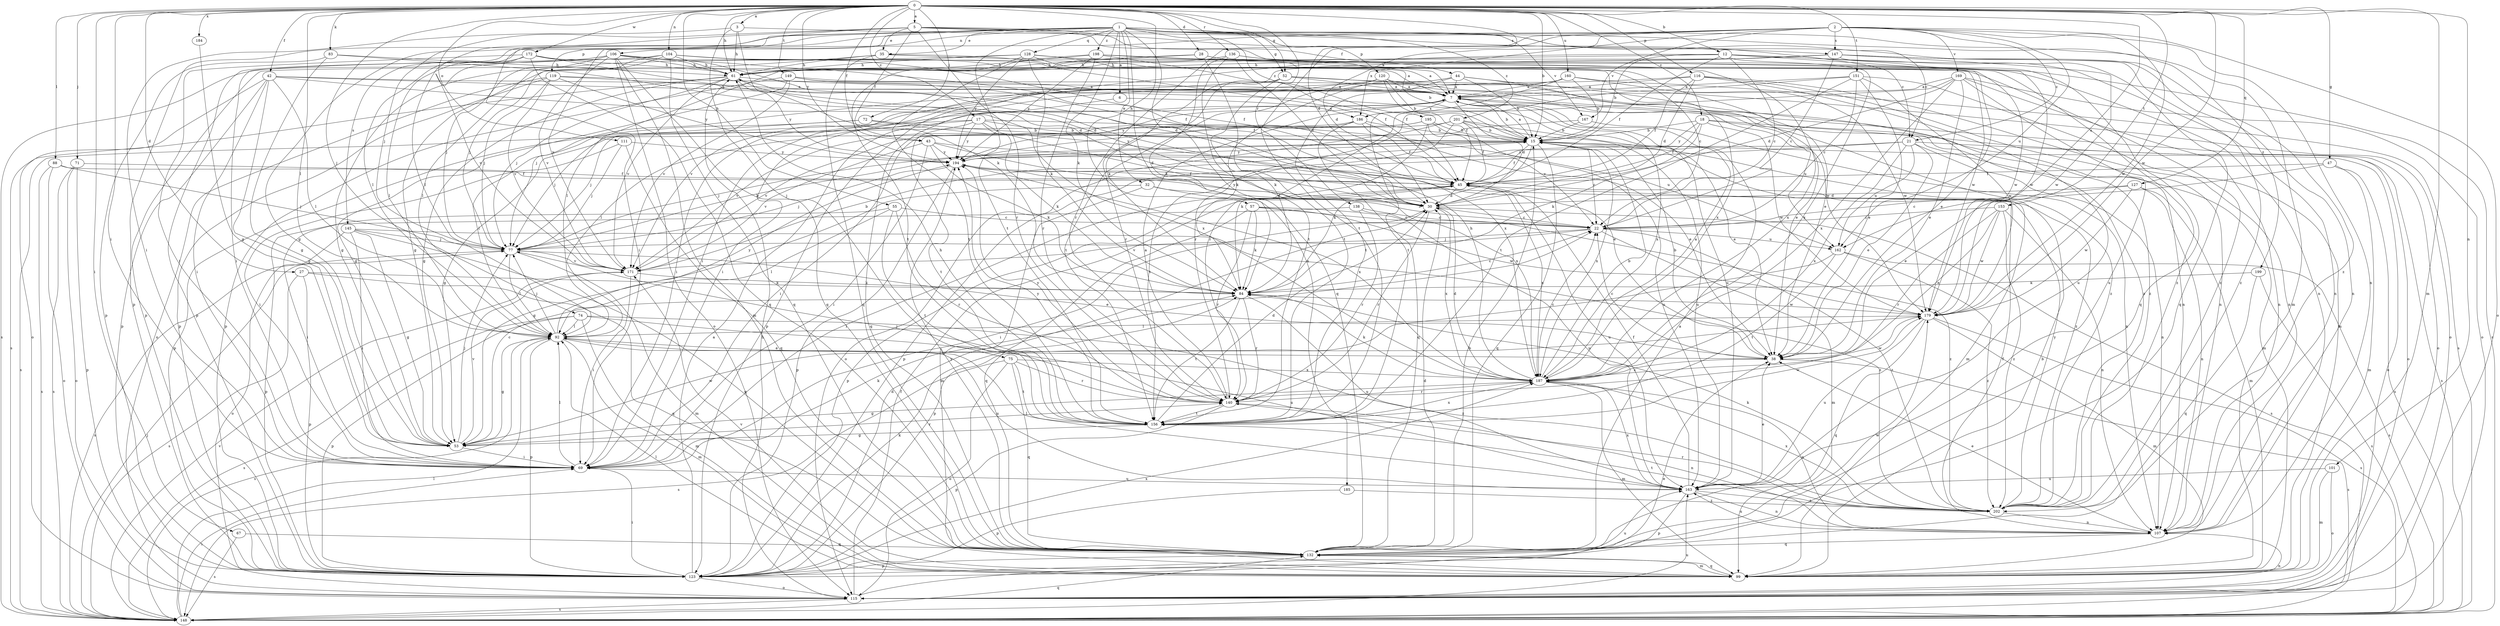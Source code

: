 strict digraph  {
0;
1;
2;
3;
5;
6;
7;
12;
15;
17;
18;
21;
22;
27;
28;
30;
32;
35;
38;
42;
43;
44;
45;
47;
52;
53;
55;
57;
61;
67;
69;
71;
72;
74;
75;
77;
83;
84;
88;
92;
99;
101;
104;
106;
107;
111;
115;
116;
119;
120;
123;
127;
128;
132;
136;
138;
140;
145;
147;
148;
149;
151;
153;
156;
160;
162;
163;
167;
169;
171;
172;
179;
184;
185;
186;
187;
194;
195;
198;
199;
201;
202;
0 -> 3  [label=a];
0 -> 5  [label=a];
0 -> 12  [label=b];
0 -> 15  [label=b];
0 -> 17  [label=c];
0 -> 18  [label=c];
0 -> 27  [label=d];
0 -> 28  [label=d];
0 -> 30  [label=d];
0 -> 42  [label=f];
0 -> 43  [label=f];
0 -> 47  [label=g];
0 -> 52  [label=g];
0 -> 55  [label=h];
0 -> 57  [label=h];
0 -> 61  [label=h];
0 -> 67  [label=i];
0 -> 69  [label=i];
0 -> 71  [label=j];
0 -> 72  [label=j];
0 -> 74  [label=j];
0 -> 83  [label=k];
0 -> 88  [label=l];
0 -> 92  [label=l];
0 -> 99  [label=m];
0 -> 101  [label=n];
0 -> 104  [label=n];
0 -> 111  [label=o];
0 -> 116  [label=p];
0 -> 127  [label=q];
0 -> 136  [label=r];
0 -> 138  [label=r];
0 -> 149  [label=t];
0 -> 151  [label=t];
0 -> 153  [label=t];
0 -> 160  [label=u];
0 -> 162  [label=u];
0 -> 172  [label=w];
0 -> 179  [label=w];
0 -> 184  [label=x];
0 -> 194  [label=y];
1 -> 6  [label=a];
1 -> 21  [label=c];
1 -> 32  [label=e];
1 -> 35  [label=e];
1 -> 52  [label=g];
1 -> 53  [label=g];
1 -> 84  [label=k];
1 -> 92  [label=l];
1 -> 99  [label=m];
1 -> 106  [label=n];
1 -> 119  [label=p];
1 -> 120  [label=p];
1 -> 123  [label=p];
1 -> 128  [label=q];
1 -> 132  [label=q];
1 -> 145  [label=s];
1 -> 156  [label=t];
1 -> 167  [label=v];
1 -> 185  [label=x];
1 -> 195  [label=z];
1 -> 198  [label=z];
1 -> 199  [label=z];
1 -> 201  [label=z];
2 -> 21  [label=c];
2 -> 30  [label=d];
2 -> 107  [label=n];
2 -> 115  [label=o];
2 -> 140  [label=r];
2 -> 147  [label=s];
2 -> 156  [label=t];
2 -> 162  [label=u];
2 -> 167  [label=v];
2 -> 169  [label=v];
2 -> 171  [label=v];
2 -> 179  [label=w];
2 -> 186  [label=x];
3 -> 61  [label=h];
3 -> 69  [label=i];
3 -> 75  [label=j];
3 -> 84  [label=k];
3 -> 147  [label=s];
5 -> 7  [label=a];
5 -> 21  [label=c];
5 -> 35  [label=e];
5 -> 43  [label=f];
5 -> 44  [label=f];
5 -> 69  [label=i];
5 -> 77  [label=j];
5 -> 92  [label=l];
5 -> 140  [label=r];
5 -> 202  [label=z];
6 -> 132  [label=q];
6 -> 186  [label=x];
7 -> 15  [label=b];
7 -> 30  [label=d];
7 -> 92  [label=l];
7 -> 115  [label=o];
7 -> 162  [label=u];
7 -> 186  [label=x];
7 -> 187  [label=x];
7 -> 194  [label=y];
12 -> 15  [label=b];
12 -> 22  [label=c];
12 -> 38  [label=e];
12 -> 45  [label=f];
12 -> 61  [label=h];
12 -> 69  [label=i];
12 -> 107  [label=n];
12 -> 132  [label=q];
12 -> 187  [label=x];
15 -> 7  [label=a];
15 -> 22  [label=c];
15 -> 45  [label=f];
15 -> 77  [label=j];
15 -> 84  [label=k];
15 -> 99  [label=m];
15 -> 115  [label=o];
15 -> 132  [label=q];
15 -> 187  [label=x];
15 -> 194  [label=y];
17 -> 15  [label=b];
17 -> 30  [label=d];
17 -> 77  [label=j];
17 -> 84  [label=k];
17 -> 92  [label=l];
17 -> 156  [label=t];
17 -> 162  [label=u];
17 -> 194  [label=y];
18 -> 15  [label=b];
18 -> 45  [label=f];
18 -> 84  [label=k];
18 -> 99  [label=m];
18 -> 115  [label=o];
18 -> 179  [label=w];
18 -> 194  [label=y];
21 -> 38  [label=e];
21 -> 107  [label=n];
21 -> 123  [label=p];
21 -> 148  [label=s];
21 -> 162  [label=u];
21 -> 187  [label=x];
21 -> 194  [label=y];
22 -> 77  [label=j];
22 -> 99  [label=m];
22 -> 162  [label=u];
22 -> 171  [label=v];
22 -> 202  [label=z];
27 -> 84  [label=k];
27 -> 123  [label=p];
27 -> 132  [label=q];
27 -> 148  [label=s];
28 -> 61  [label=h];
28 -> 92  [label=l];
28 -> 107  [label=n];
28 -> 156  [label=t];
28 -> 187  [label=x];
30 -> 22  [label=c];
30 -> 69  [label=i];
30 -> 140  [label=r];
30 -> 148  [label=s];
30 -> 187  [label=x];
30 -> 194  [label=y];
32 -> 22  [label=c];
32 -> 30  [label=d];
32 -> 53  [label=g];
32 -> 99  [label=m];
35 -> 45  [label=f];
35 -> 61  [label=h];
35 -> 77  [label=j];
35 -> 132  [label=q];
35 -> 202  [label=z];
38 -> 15  [label=b];
38 -> 22  [label=c];
38 -> 148  [label=s];
38 -> 187  [label=x];
42 -> 7  [label=a];
42 -> 53  [label=g];
42 -> 69  [label=i];
42 -> 92  [label=l];
42 -> 115  [label=o];
42 -> 123  [label=p];
42 -> 163  [label=u];
42 -> 187  [label=x];
43 -> 69  [label=i];
43 -> 84  [label=k];
43 -> 171  [label=v];
43 -> 187  [label=x];
43 -> 194  [label=y];
43 -> 202  [label=z];
44 -> 7  [label=a];
44 -> 15  [label=b];
44 -> 38  [label=e];
44 -> 84  [label=k];
44 -> 156  [label=t];
44 -> 171  [label=v];
44 -> 202  [label=z];
45 -> 30  [label=d];
45 -> 69  [label=i];
45 -> 123  [label=p];
45 -> 163  [label=u];
45 -> 187  [label=x];
47 -> 38  [label=e];
47 -> 45  [label=f];
47 -> 99  [label=m];
47 -> 148  [label=s];
52 -> 7  [label=a];
52 -> 84  [label=k];
52 -> 107  [label=n];
52 -> 115  [label=o];
52 -> 123  [label=p];
52 -> 140  [label=r];
53 -> 22  [label=c];
53 -> 69  [label=i];
53 -> 77  [label=j];
53 -> 140  [label=r];
53 -> 171  [label=v];
53 -> 179  [label=w];
55 -> 22  [label=c];
55 -> 69  [label=i];
55 -> 92  [label=l];
55 -> 140  [label=r];
55 -> 156  [label=t];
57 -> 22  [label=c];
57 -> 84  [label=k];
57 -> 132  [label=q];
57 -> 140  [label=r];
57 -> 179  [label=w];
57 -> 202  [label=z];
61 -> 7  [label=a];
61 -> 53  [label=g];
61 -> 77  [label=j];
61 -> 148  [label=s];
61 -> 171  [label=v];
61 -> 187  [label=x];
61 -> 194  [label=y];
67 -> 132  [label=q];
67 -> 148  [label=s];
69 -> 84  [label=k];
69 -> 92  [label=l];
69 -> 163  [label=u];
71 -> 45  [label=f];
71 -> 115  [label=o];
71 -> 123  [label=p];
71 -> 148  [label=s];
72 -> 15  [label=b];
72 -> 38  [label=e];
72 -> 77  [label=j];
72 -> 123  [label=p];
74 -> 92  [label=l];
74 -> 99  [label=m];
74 -> 123  [label=p];
74 -> 148  [label=s];
74 -> 163  [label=u];
74 -> 202  [label=z];
75 -> 115  [label=o];
75 -> 132  [label=q];
75 -> 140  [label=r];
75 -> 148  [label=s];
75 -> 156  [label=t];
75 -> 187  [label=x];
77 -> 15  [label=b];
77 -> 38  [label=e];
77 -> 92  [label=l];
77 -> 99  [label=m];
77 -> 148  [label=s];
77 -> 171  [label=v];
83 -> 30  [label=d];
83 -> 53  [label=g];
83 -> 61  [label=h];
83 -> 123  [label=p];
84 -> 22  [label=c];
84 -> 140  [label=r];
84 -> 156  [label=t];
84 -> 163  [label=u];
84 -> 179  [label=w];
88 -> 45  [label=f];
88 -> 77  [label=j];
88 -> 115  [label=o];
88 -> 148  [label=s];
92 -> 38  [label=e];
92 -> 53  [label=g];
92 -> 77  [label=j];
92 -> 99  [label=m];
92 -> 123  [label=p];
92 -> 148  [label=s];
92 -> 163  [label=u];
92 -> 194  [label=y];
99 -> 15  [label=b];
99 -> 92  [label=l];
99 -> 132  [label=q];
99 -> 171  [label=v];
101 -> 99  [label=m];
101 -> 115  [label=o];
101 -> 163  [label=u];
104 -> 22  [label=c];
104 -> 38  [label=e];
104 -> 45  [label=f];
104 -> 53  [label=g];
104 -> 61  [label=h];
104 -> 92  [label=l];
104 -> 132  [label=q];
104 -> 148  [label=s];
106 -> 30  [label=d];
106 -> 45  [label=f];
106 -> 61  [label=h];
106 -> 69  [label=i];
106 -> 77  [label=j];
106 -> 99  [label=m];
106 -> 115  [label=o];
106 -> 123  [label=p];
106 -> 132  [label=q];
106 -> 171  [label=v];
106 -> 187  [label=x];
107 -> 38  [label=e];
107 -> 45  [label=f];
107 -> 132  [label=q];
107 -> 163  [label=u];
111 -> 69  [label=i];
111 -> 77  [label=j];
111 -> 132  [label=q];
111 -> 194  [label=y];
115 -> 38  [label=e];
115 -> 45  [label=f];
115 -> 61  [label=h];
115 -> 107  [label=n];
115 -> 148  [label=s];
116 -> 7  [label=a];
116 -> 30  [label=d];
116 -> 45  [label=f];
116 -> 69  [label=i];
116 -> 99  [label=m];
116 -> 107  [label=n];
116 -> 163  [label=u];
119 -> 7  [label=a];
119 -> 77  [label=j];
119 -> 115  [label=o];
119 -> 123  [label=p];
119 -> 171  [label=v];
119 -> 179  [label=w];
119 -> 194  [label=y];
120 -> 7  [label=a];
120 -> 15  [label=b];
120 -> 45  [label=f];
120 -> 69  [label=i];
120 -> 156  [label=t];
120 -> 202  [label=z];
123 -> 7  [label=a];
123 -> 30  [label=d];
123 -> 69  [label=i];
123 -> 84  [label=k];
123 -> 115  [label=o];
123 -> 163  [label=u];
123 -> 187  [label=x];
127 -> 22  [label=c];
127 -> 30  [label=d];
127 -> 99  [label=m];
127 -> 107  [label=n];
127 -> 179  [label=w];
128 -> 7  [label=a];
128 -> 15  [label=b];
128 -> 61  [label=h];
128 -> 84  [label=k];
128 -> 123  [label=p];
128 -> 156  [label=t];
128 -> 179  [label=w];
128 -> 194  [label=y];
132 -> 7  [label=a];
132 -> 15  [label=b];
132 -> 30  [label=d];
132 -> 99  [label=m];
132 -> 123  [label=p];
132 -> 179  [label=w];
132 -> 194  [label=y];
136 -> 30  [label=d];
136 -> 61  [label=h];
136 -> 84  [label=k];
136 -> 148  [label=s];
136 -> 156  [label=t];
136 -> 179  [label=w];
138 -> 22  [label=c];
138 -> 123  [label=p];
138 -> 140  [label=r];
138 -> 163  [label=u];
140 -> 7  [label=a];
140 -> 77  [label=j];
140 -> 107  [label=n];
140 -> 123  [label=p];
140 -> 156  [label=t];
140 -> 194  [label=y];
145 -> 53  [label=g];
145 -> 69  [label=i];
145 -> 77  [label=j];
145 -> 115  [label=o];
145 -> 132  [label=q];
145 -> 202  [label=z];
147 -> 22  [label=c];
147 -> 53  [label=g];
147 -> 61  [label=h];
147 -> 84  [label=k];
147 -> 107  [label=n];
147 -> 132  [label=q];
147 -> 179  [label=w];
147 -> 202  [label=z];
148 -> 69  [label=i];
148 -> 77  [label=j];
148 -> 92  [label=l];
148 -> 132  [label=q];
148 -> 163  [label=u];
148 -> 171  [label=v];
149 -> 7  [label=a];
149 -> 45  [label=f];
149 -> 53  [label=g];
149 -> 123  [label=p];
149 -> 171  [label=v];
149 -> 202  [label=z];
151 -> 7  [label=a];
151 -> 22  [label=c];
151 -> 38  [label=e];
151 -> 107  [label=n];
151 -> 140  [label=r];
151 -> 156  [label=t];
151 -> 179  [label=w];
153 -> 22  [label=c];
153 -> 38  [label=e];
153 -> 107  [label=n];
153 -> 140  [label=r];
153 -> 179  [label=w];
153 -> 202  [label=z];
156 -> 30  [label=d];
156 -> 53  [label=g];
156 -> 61  [label=h];
156 -> 179  [label=w];
156 -> 187  [label=x];
156 -> 194  [label=y];
160 -> 7  [label=a];
160 -> 15  [label=b];
160 -> 77  [label=j];
160 -> 148  [label=s];
160 -> 156  [label=t];
160 -> 179  [label=w];
162 -> 123  [label=p];
162 -> 148  [label=s];
162 -> 156  [label=t];
162 -> 202  [label=z];
163 -> 38  [label=e];
163 -> 45  [label=f];
163 -> 92  [label=l];
163 -> 107  [label=n];
163 -> 123  [label=p];
163 -> 187  [label=x];
163 -> 202  [label=z];
167 -> 15  [label=b];
167 -> 107  [label=n];
167 -> 171  [label=v];
169 -> 7  [label=a];
169 -> 30  [label=d];
169 -> 38  [label=e];
169 -> 107  [label=n];
169 -> 115  [label=o];
169 -> 140  [label=r];
169 -> 163  [label=u];
169 -> 187  [label=x];
171 -> 15  [label=b];
171 -> 69  [label=i];
171 -> 84  [label=k];
172 -> 7  [label=a];
172 -> 30  [label=d];
172 -> 61  [label=h];
172 -> 69  [label=i];
172 -> 92  [label=l];
172 -> 132  [label=q];
172 -> 171  [label=v];
179 -> 92  [label=l];
179 -> 99  [label=m];
179 -> 132  [label=q];
179 -> 148  [label=s];
179 -> 163  [label=u];
184 -> 53  [label=g];
185 -> 123  [label=p];
185 -> 202  [label=z];
186 -> 15  [label=b];
186 -> 38  [label=e];
186 -> 45  [label=f];
186 -> 53  [label=g];
186 -> 132  [label=q];
186 -> 194  [label=y];
187 -> 7  [label=a];
187 -> 15  [label=b];
187 -> 22  [label=c];
187 -> 30  [label=d];
187 -> 53  [label=g];
187 -> 61  [label=h];
187 -> 84  [label=k];
187 -> 99  [label=m];
187 -> 107  [label=n];
187 -> 140  [label=r];
187 -> 179  [label=w];
194 -> 45  [label=f];
194 -> 77  [label=j];
194 -> 123  [label=p];
194 -> 187  [label=x];
195 -> 15  [label=b];
195 -> 22  [label=c];
195 -> 84  [label=k];
195 -> 148  [label=s];
195 -> 163  [label=u];
195 -> 171  [label=v];
198 -> 45  [label=f];
198 -> 61  [label=h];
198 -> 140  [label=r];
198 -> 156  [label=t];
198 -> 179  [label=w];
198 -> 194  [label=y];
198 -> 202  [label=z];
199 -> 84  [label=k];
199 -> 132  [label=q];
199 -> 148  [label=s];
201 -> 15  [label=b];
201 -> 38  [label=e];
201 -> 45  [label=f];
201 -> 69  [label=i];
201 -> 115  [label=o];
201 -> 156  [label=t];
201 -> 163  [label=u];
202 -> 84  [label=k];
202 -> 107  [label=n];
202 -> 140  [label=r];
202 -> 156  [label=t];
202 -> 187  [label=x];
202 -> 194  [label=y];
}
